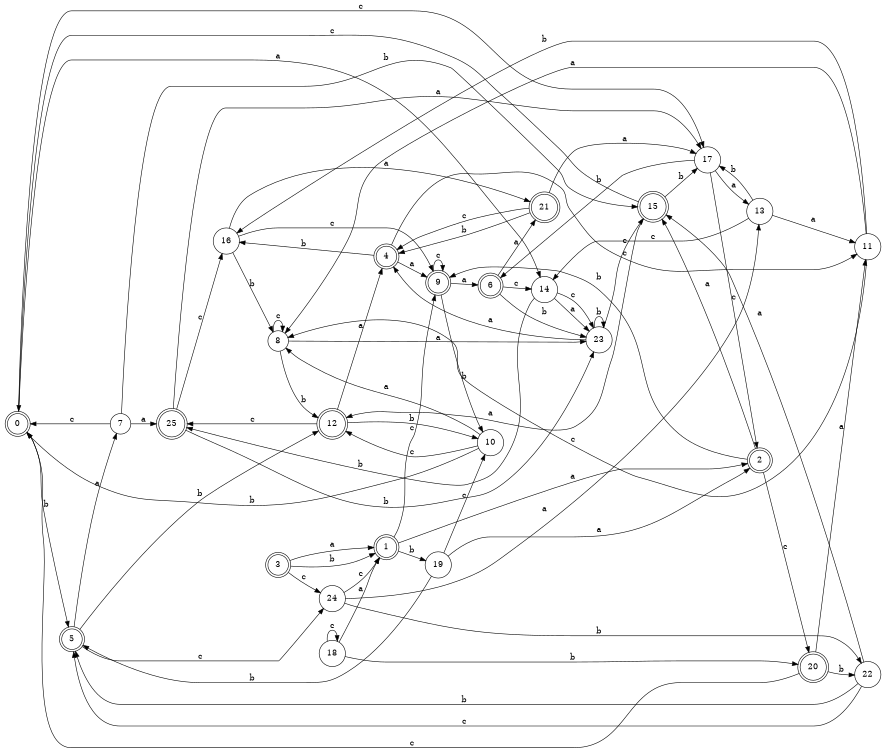 digraph n21_7 {
__start0 [label="" shape="none"];

rankdir=LR;
size="8,5";

s0 [style="rounded,filled", color="black", fillcolor="white" shape="doublecircle", label="0"];
s1 [style="rounded,filled", color="black", fillcolor="white" shape="doublecircle", label="1"];
s2 [style="rounded,filled", color="black", fillcolor="white" shape="doublecircle", label="2"];
s3 [style="rounded,filled", color="black", fillcolor="white" shape="doublecircle", label="3"];
s4 [style="rounded,filled", color="black", fillcolor="white" shape="doublecircle", label="4"];
s5 [style="rounded,filled", color="black", fillcolor="white" shape="doublecircle", label="5"];
s6 [style="rounded,filled", color="black", fillcolor="white" shape="doublecircle", label="6"];
s7 [style="filled", color="black", fillcolor="white" shape="circle", label="7"];
s8 [style="filled", color="black", fillcolor="white" shape="circle", label="8"];
s9 [style="rounded,filled", color="black", fillcolor="white" shape="doublecircle", label="9"];
s10 [style="filled", color="black", fillcolor="white" shape="circle", label="10"];
s11 [style="filled", color="black", fillcolor="white" shape="circle", label="11"];
s12 [style="rounded,filled", color="black", fillcolor="white" shape="doublecircle", label="12"];
s13 [style="filled", color="black", fillcolor="white" shape="circle", label="13"];
s14 [style="filled", color="black", fillcolor="white" shape="circle", label="14"];
s15 [style="rounded,filled", color="black", fillcolor="white" shape="doublecircle", label="15"];
s16 [style="filled", color="black", fillcolor="white" shape="circle", label="16"];
s17 [style="filled", color="black", fillcolor="white" shape="circle", label="17"];
s18 [style="filled", color="black", fillcolor="white" shape="circle", label="18"];
s19 [style="filled", color="black", fillcolor="white" shape="circle", label="19"];
s20 [style="rounded,filled", color="black", fillcolor="white" shape="doublecircle", label="20"];
s21 [style="rounded,filled", color="black", fillcolor="white" shape="doublecircle", label="21"];
s22 [style="filled", color="black", fillcolor="white" shape="circle", label="22"];
s23 [style="filled", color="black", fillcolor="white" shape="circle", label="23"];
s24 [style="filled", color="black", fillcolor="white" shape="circle", label="24"];
s25 [style="rounded,filled", color="black", fillcolor="white" shape="doublecircle", label="25"];
s0 -> s14 [label="a"];
s0 -> s5 [label="b"];
s0 -> s17 [label="c"];
s1 -> s2 [label="a"];
s1 -> s19 [label="b"];
s1 -> s9 [label="c"];
s2 -> s15 [label="a"];
s2 -> s9 [label="b"];
s2 -> s20 [label="c"];
s3 -> s1 [label="a"];
s3 -> s1 [label="b"];
s3 -> s24 [label="c"];
s4 -> s9 [label="a"];
s4 -> s16 [label="b"];
s4 -> s11 [label="c"];
s5 -> s7 [label="a"];
s5 -> s12 [label="b"];
s5 -> s24 [label="c"];
s6 -> s21 [label="a"];
s6 -> s23 [label="b"];
s6 -> s14 [label="c"];
s7 -> s25 [label="a"];
s7 -> s15 [label="b"];
s7 -> s0 [label="c"];
s8 -> s23 [label="a"];
s8 -> s12 [label="b"];
s8 -> s8 [label="c"];
s9 -> s6 [label="a"];
s9 -> s10 [label="b"];
s9 -> s9 [label="c"];
s10 -> s8 [label="a"];
s10 -> s0 [label="b"];
s10 -> s12 [label="c"];
s11 -> s8 [label="a"];
s11 -> s16 [label="b"];
s11 -> s8 [label="c"];
s12 -> s4 [label="a"];
s12 -> s10 [label="b"];
s12 -> s25 [label="c"];
s13 -> s11 [label="a"];
s13 -> s17 [label="b"];
s13 -> s14 [label="c"];
s14 -> s23 [label="a"];
s14 -> s25 [label="b"];
s14 -> s23 [label="c"];
s15 -> s12 [label="a"];
s15 -> s17 [label="b"];
s15 -> s0 [label="c"];
s16 -> s21 [label="a"];
s16 -> s8 [label="b"];
s16 -> s9 [label="c"];
s17 -> s13 [label="a"];
s17 -> s6 [label="b"];
s17 -> s2 [label="c"];
s18 -> s1 [label="a"];
s18 -> s20 [label="b"];
s18 -> s18 [label="c"];
s19 -> s2 [label="a"];
s19 -> s5 [label="b"];
s19 -> s10 [label="c"];
s20 -> s11 [label="a"];
s20 -> s22 [label="b"];
s20 -> s0 [label="c"];
s21 -> s17 [label="a"];
s21 -> s4 [label="b"];
s21 -> s4 [label="c"];
s22 -> s15 [label="a"];
s22 -> s5 [label="b"];
s22 -> s5 [label="c"];
s23 -> s4 [label="a"];
s23 -> s23 [label="b"];
s23 -> s15 [label="c"];
s24 -> s13 [label="a"];
s24 -> s22 [label="b"];
s24 -> s1 [label="c"];
s25 -> s17 [label="a"];
s25 -> s23 [label="b"];
s25 -> s16 [label="c"];

}